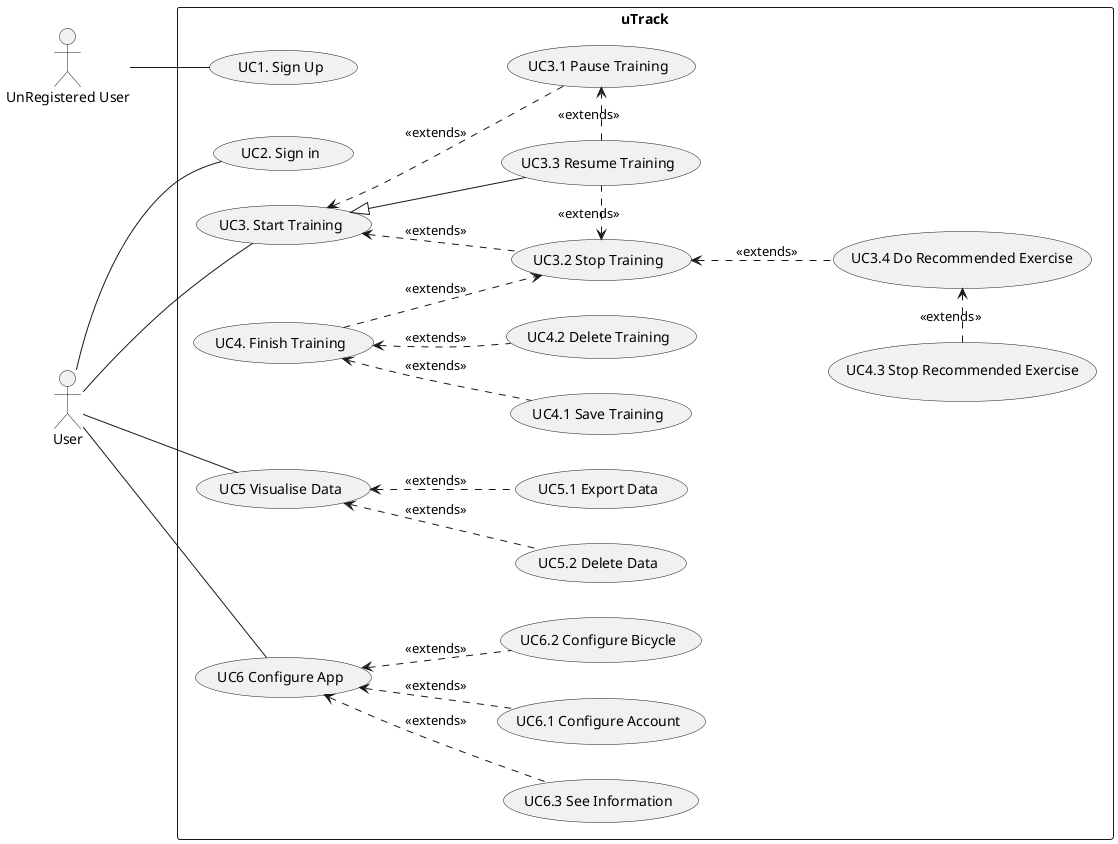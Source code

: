 @startuml
left to right direction
:UnRegistered User: as nrUser
:User: as User

Rectangle uTrack {
(UC1. Sign Up) as (SignUp)
(UC2. Sign in) as (SignIn)
(UC3. Start Training) as (ETraining)
(UC3.1 Pause Training) as (PTraining)
(UC3.3 Resume Training) as (RTraining)
(UC3.2 Stop Training) as (STraining)
(UC3.4 Do Recommended Exercise) as (DTraining)
(UC4. Finish Training) as (FTraining)
(UC4.1 Save Training) as (saveTraining)
(UC4.2 Delete Training) as (deleteTraining)
(UC4.3 Stop Recommended Exercise) as (STrainingRecomended)
(UC5 Visualise Data) as (VData)
(UC5.2 Delete Data) as (DData)
(UC5.1 Export Data) as (EData)
(UC6 Configure App) as (GApp)
(UC6.2 Configure Bicycle) as (GBicycle)
(UC6.3 See Information) as (SInformation)
(UC6.1 Configure Account) as (GAccount)
}


nrUser -- (SignUp)
User -- (SignIn)
User -- (ETraining)
User -- (VData)
User -- (GApp)
ETraining <.. STraining: <<extends>>
ETraining <.. PTraining: <<extends>>
ETraining <|-- RTraining
RTraining .right.> PTraining: <<extends>>
RTraining .left.> STraining: <<extends>>
FTraining ..> STraining: <<extends>>
STraining <.. DTraining: <<extends>>
FTraining <.. saveTraining: <<extends>>
FTraining <.. deleteTraining: <<extends>>
DTraining <.left. STrainingRecomended: <<extends>>
VData <.. DData: <<extends>>
VData <.. EData: <<extends>>
GApp <.. GAccount: <<extends>>
GApp <.. GBicycle: <<extends>>
GApp <.. SInformation: <<extends>>

@enduml
